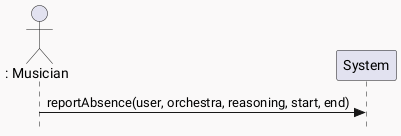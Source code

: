 @startuml Report absence
skinparam DefaultFontName Roboto
skinparam backgroundColor #FAF9F9
skinparam style strictuml

actor ": Musician" as musician
participant System as system

musician -> system: reportAbsence(user, orchestra, reasoning, start, end)
@enduml